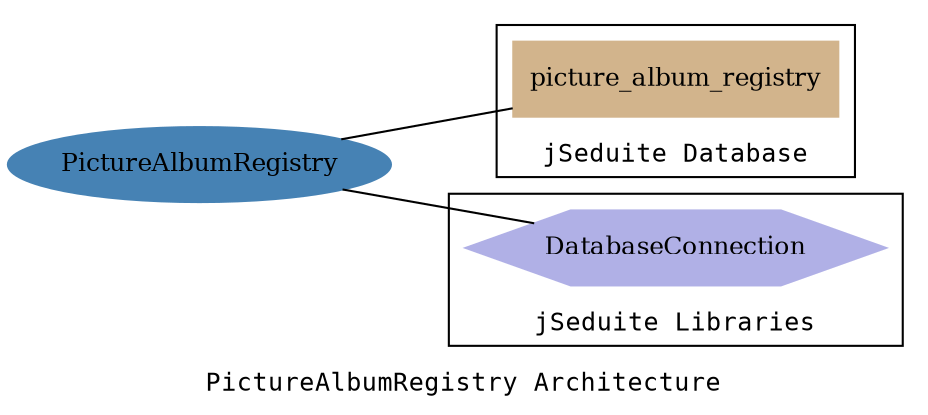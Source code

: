 digraph jSeduite_arch {
  label="PictureAlbumRegistry Architecture";
  fontname="Courier";
  node [fontsize=12, style=filled, shape="ellipse", color="#4682B4"];
  edge [arrowhead="none"];
  fontsize=12;
  rankdir=LR ;

  subgraph cluster_database {
    label="jSeduite Database" ;
    labelloc=b;
    node [shape="box", color="#D2B48C"];
    edge [arrowhead="inv",arrowtail="inv"] ;

    picture_album_registry_db [label="picture_album_registry"] ;

  }

  subgraph cluster_librairies {
    label="jSeduite Libraries" ;
    labelloc=b;
    node [shape="hexagon",color="#B0B0E6",style="filled"];

    db_conn [label="DatabaseConnection"];
  }

  picture_album_registry [label="PictureAlbumRegistry"];
  picture_album_registry -> picture_album_registry_db ;
  picture_album_registry -> db_conn ;
}